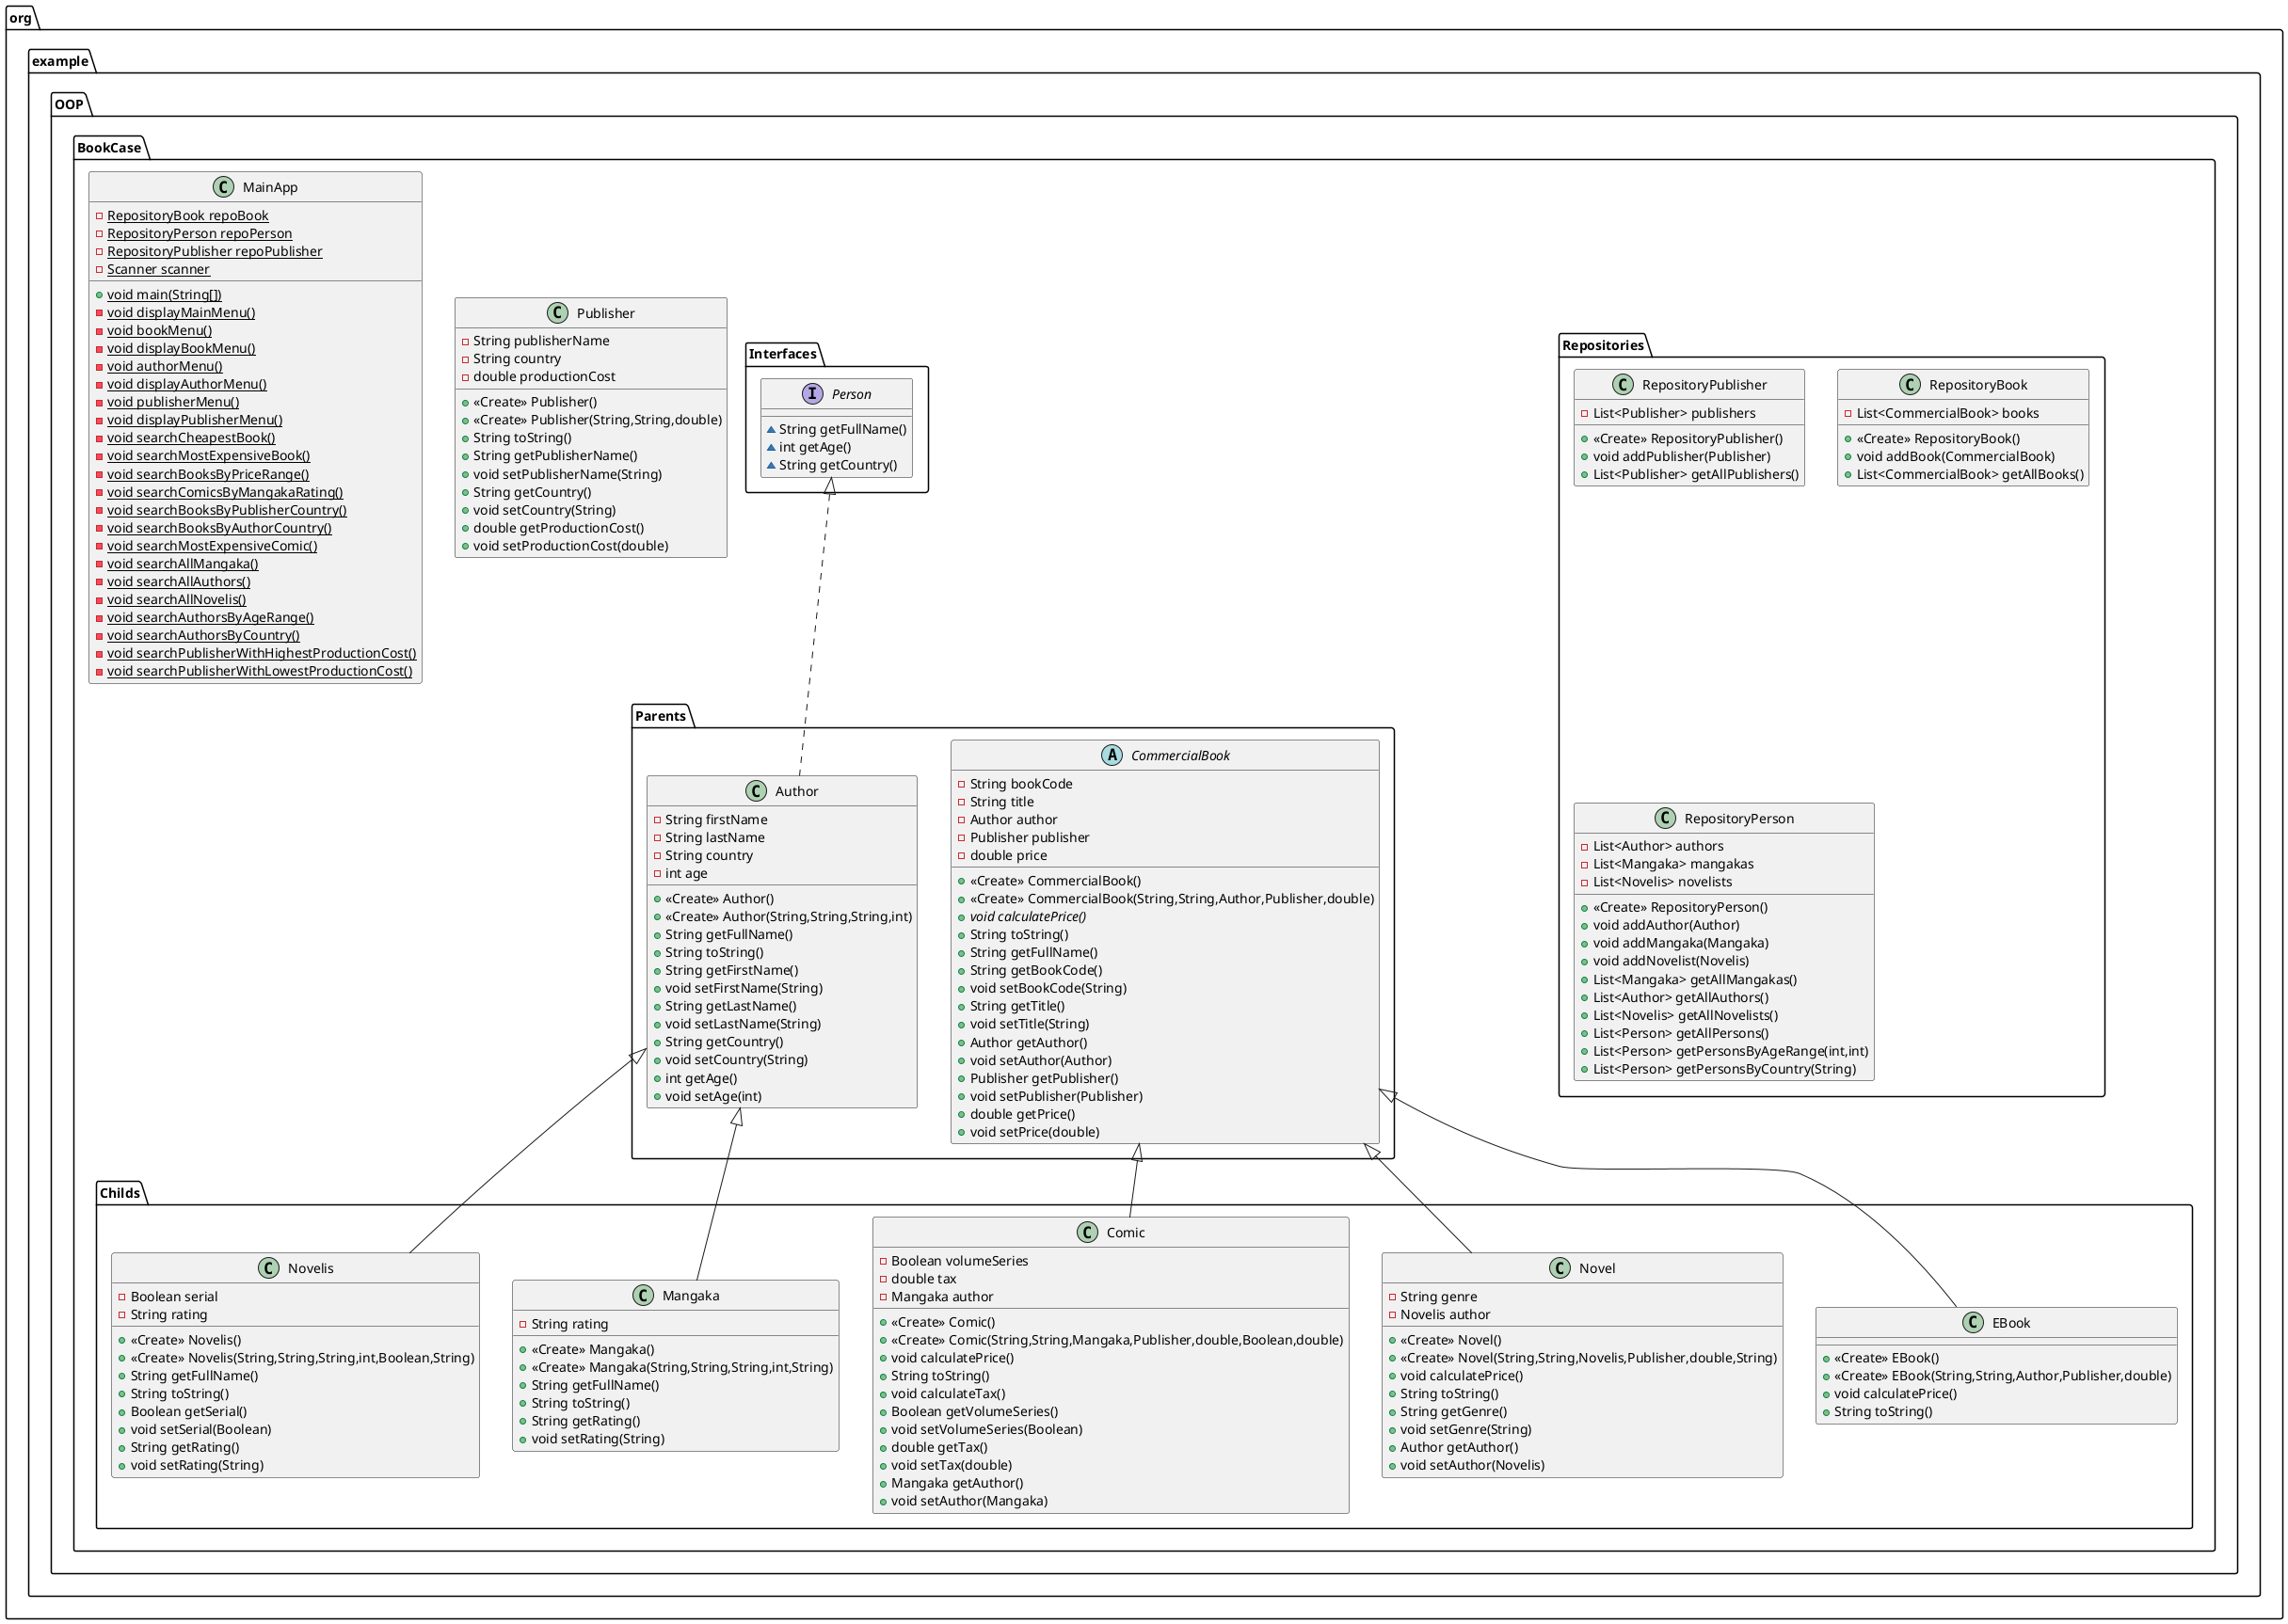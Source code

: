 @startuml
class org.example.OOP.BookCase.Childs.Comic {
- Boolean volumeSeries
- double tax
- Mangaka author
+ <<Create>> Comic()
+ <<Create>> Comic(String,String,Mangaka,Publisher,double,Boolean,double)
+ void calculatePrice()
+ String toString()
+ void calculateTax()
+ Boolean getVolumeSeries()
+ void setVolumeSeries(Boolean)
+ double getTax()
+ void setTax(double)
+ Mangaka getAuthor()
+ void setAuthor(Mangaka)
}
class org.example.OOP.BookCase.Publisher {
- String publisherName
- String country
- double productionCost
+ <<Create>> Publisher()
+ <<Create>> Publisher(String,String,double)
+ String toString()
+ String getPublisherName()
+ void setPublisherName(String)
+ String getCountry()
+ void setCountry(String)
+ double getProductionCost()
+ void setProductionCost(double)
}
class org.example.OOP.BookCase.Repositories.RepositoryPublisher {
- List<Publisher> publishers
+ <<Create>> RepositoryPublisher()
+ void addPublisher(Publisher)
+ List<Publisher> getAllPublishers()
}
class org.example.OOP.BookCase.Childs.Novelis {
- Boolean serial
- String rating
+ <<Create>> Novelis()
+ <<Create>> Novelis(String,String,String,int,Boolean,String)
+ String getFullName()
+ String toString()
+ Boolean getSerial()
+ void setSerial(Boolean)
+ String getRating()
+ void setRating(String)
}
class org.example.OOP.BookCase.Childs.EBook {
+ <<Create>> EBook()
+ <<Create>> EBook(String,String,Author,Publisher,double)
+ void calculatePrice()
+ String toString()
}
class org.example.OOP.BookCase.Childs.Mangaka {
- String rating
+ <<Create>> Mangaka()
+ <<Create>> Mangaka(String,String,String,int,String)
+ String getFullName()
+ String toString()
+ String getRating()
+ void setRating(String)
}
abstract class org.example.OOP.BookCase.Parents.CommercialBook {
- String bookCode
- String title
- Author author
- Publisher publisher
- double price
+ <<Create>> CommercialBook()
+ <<Create>> CommercialBook(String,String,Author,Publisher,double)
+ {abstract}void calculatePrice()
+ String toString()
+ String getFullName()
+ String getBookCode()
+ void setBookCode(String)
+ String getTitle()
+ void setTitle(String)
+ Author getAuthor()
+ void setAuthor(Author)
+ Publisher getPublisher()
+ void setPublisher(Publisher)
+ double getPrice()
+ void setPrice(double)
}
class org.example.OOP.BookCase.MainApp {
- {static} RepositoryBook repoBook
- {static} RepositoryPerson repoPerson
- {static} RepositoryPublisher repoPublisher
- {static} Scanner scanner
+ {static} void main(String[])
- {static} void displayMainMenu()
- {static} void bookMenu()
- {static} void displayBookMenu()
- {static} void authorMenu()
- {static} void displayAuthorMenu()
- {static} void publisherMenu()
- {static} void displayPublisherMenu()
- {static} void searchCheapestBook()
- {static} void searchMostExpensiveBook()
- {static} void searchBooksByPriceRange()
- {static} void searchComicsByMangakaRating()
- {static} void searchBooksByPublisherCountry()
- {static} void searchBooksByAuthorCountry()
- {static} void searchMostExpensiveComic()
- {static} void searchAllMangaka()
- {static} void searchAllAuthors()
- {static} void searchAllNovelis()
- {static} void searchAuthorsByAgeRange()
- {static} void searchAuthorsByCountry()
- {static} void searchPublisherWithHighestProductionCost()
- {static} void searchPublisherWithLowestProductionCost()
}
class org.example.OOP.BookCase.Repositories.RepositoryBook {
- List<CommercialBook> books
+ <<Create>> RepositoryBook()
+ void addBook(CommercialBook)
+ List<CommercialBook> getAllBooks()
}
class org.example.OOP.BookCase.Childs.Novel {
- String genre
- Novelis author
+ <<Create>> Novel()
+ <<Create>> Novel(String,String,Novelis,Publisher,double,String)
+ void calculatePrice()
+ String toString()
+ String getGenre()
+ void setGenre(String)
+ Author getAuthor()
+ void setAuthor(Novelis)
}
interface org.example.OOP.BookCase.Interfaces.Person {
~ String getFullName()
~ int getAge()
~ String getCountry()
}
class org.example.OOP.BookCase.Parents.Author {
- String firstName
- String lastName
- String country
- int age
+ <<Create>> Author()
+ <<Create>> Author(String,String,String,int)
+ String getFullName()
+ String toString()
+ String getFirstName()
+ void setFirstName(String)
+ String getLastName()
+ void setLastName(String)
+ String getCountry()
+ void setCountry(String)
+ int getAge()
+ void setAge(int)
}
class org.example.OOP.BookCase.Repositories.RepositoryPerson {
- List<Author> authors
- List<Mangaka> mangakas
- List<Novelis> novelists
+ <<Create>> RepositoryPerson()
+ void addAuthor(Author)
+ void addMangaka(Mangaka)
+ void addNovelist(Novelis)
+ List<Mangaka> getAllMangakas()
+ List<Author> getAllAuthors()
+ List<Novelis> getAllNovelists()
+ List<Person> getAllPersons()
+ List<Person> getPersonsByAgeRange(int,int)
+ List<Person> getPersonsByCountry(String)
}


org.example.OOP.BookCase.Parents.CommercialBook <|-- org.example.OOP.BookCase.Childs.Comic
org.example.OOP.BookCase.Parents.Author <|-- org.example.OOP.BookCase.Childs.Novelis
org.example.OOP.BookCase.Parents.CommercialBook <|-- org.example.OOP.BookCase.Childs.EBook
org.example.OOP.BookCase.Parents.Author <|-- org.example.OOP.BookCase.Childs.Mangaka
org.example.OOP.BookCase.Parents.CommercialBook <|-- org.example.OOP.BookCase.Childs.Novel
org.example.OOP.BookCase.Interfaces.Person <|.. org.example.OOP.BookCase.Parents.Author
@enduml